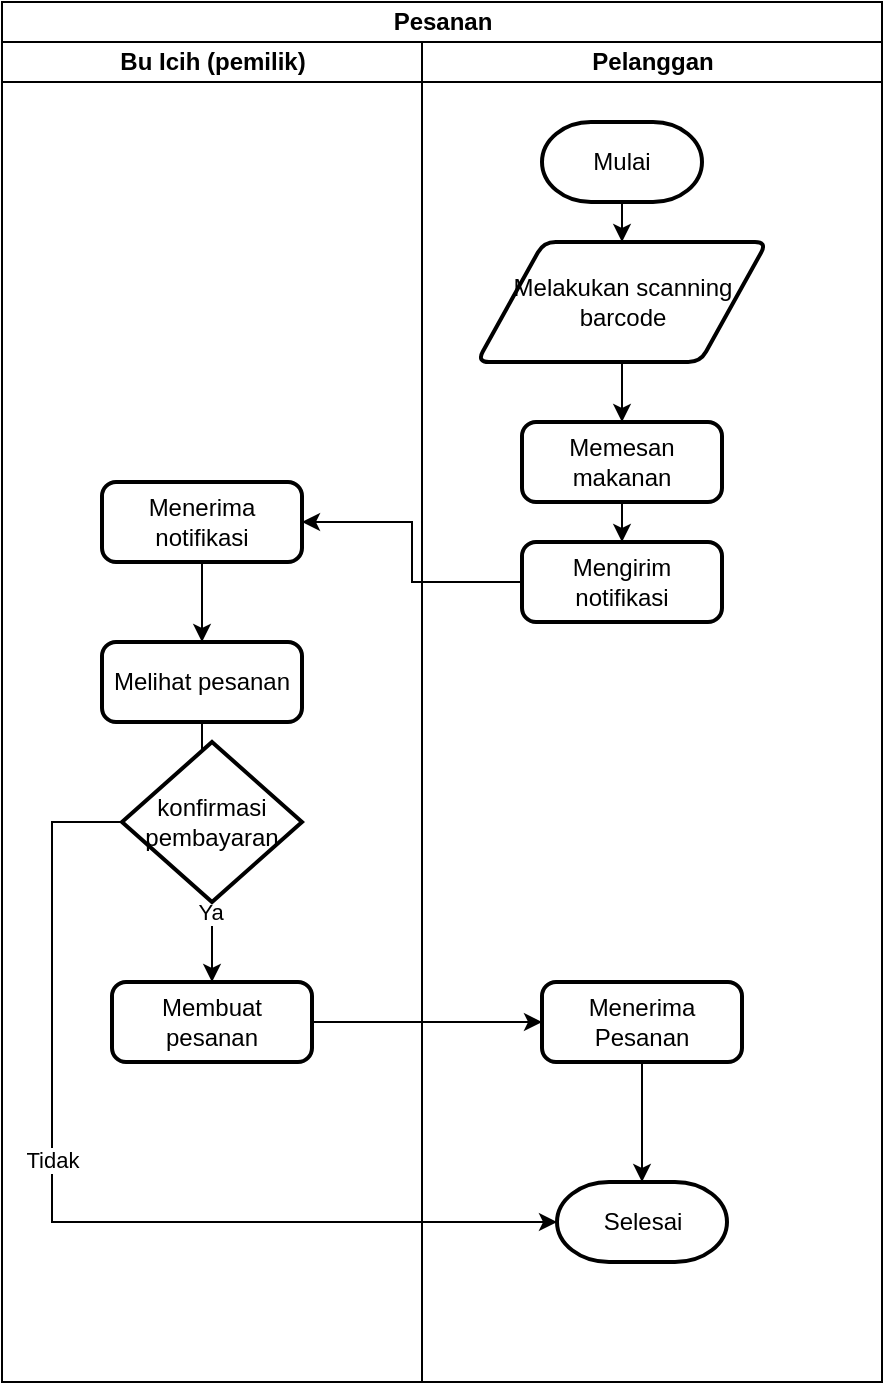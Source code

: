 <mxfile version="27.1.6">
  <diagram name="Halaman-1" id="eJgpmYVkDUaj_WI06kef">
    <mxGraphModel dx="992" dy="670" grid="1" gridSize="10" guides="1" tooltips="1" connect="1" arrows="1" fold="1" page="1" pageScale="1" pageWidth="850" pageHeight="1100" math="0" shadow="0">
      <root>
        <mxCell id="0" />
        <mxCell id="1" parent="0" />
        <mxCell id="p7OLvs-Zq9FGusVmI9KH-118" value="Pesanan" style="swimlane;childLayout=stackLayout;resizeParent=1;resizeParentMax=0;startSize=20;html=1;" vertex="1" parent="1">
          <mxGeometry x="205.0" y="80" width="440" height="690" as="geometry" />
        </mxCell>
        <mxCell id="p7OLvs-Zq9FGusVmI9KH-119" value="Bu Icih (pemilik)" style="swimlane;startSize=20;html=1;" vertex="1" parent="p7OLvs-Zq9FGusVmI9KH-118">
          <mxGeometry y="20" width="210" height="670" as="geometry" />
        </mxCell>
        <mxCell id="p7OLvs-Zq9FGusVmI9KH-132" value="" style="edgeStyle=orthogonalEdgeStyle;rounded=0;orthogonalLoop=1;jettySize=auto;html=1;" edge="1" parent="p7OLvs-Zq9FGusVmI9KH-119" source="p7OLvs-Zq9FGusVmI9KH-128" target="p7OLvs-Zq9FGusVmI9KH-131">
          <mxGeometry relative="1" as="geometry" />
        </mxCell>
        <mxCell id="p7OLvs-Zq9FGusVmI9KH-128" value="Menerima notifikasi" style="rounded=1;whiteSpace=wrap;html=1;absoluteArcSize=1;arcSize=14;strokeWidth=2;" vertex="1" parent="p7OLvs-Zq9FGusVmI9KH-119">
          <mxGeometry x="50.0" y="220" width="100" height="40" as="geometry" />
        </mxCell>
        <mxCell id="p7OLvs-Zq9FGusVmI9KH-135" value="" style="edgeStyle=orthogonalEdgeStyle;rounded=0;orthogonalLoop=1;jettySize=auto;html=1;" edge="1" parent="p7OLvs-Zq9FGusVmI9KH-119" source="p7OLvs-Zq9FGusVmI9KH-131" target="p7OLvs-Zq9FGusVmI9KH-134">
          <mxGeometry relative="1" as="geometry" />
        </mxCell>
        <mxCell id="p7OLvs-Zq9FGusVmI9KH-131" value="Melihat pesanan" style="rounded=1;whiteSpace=wrap;html=1;absoluteArcSize=1;arcSize=14;strokeWidth=2;" vertex="1" parent="p7OLvs-Zq9FGusVmI9KH-119">
          <mxGeometry x="50.0" y="300" width="100" height="40" as="geometry" />
        </mxCell>
        <mxCell id="p7OLvs-Zq9FGusVmI9KH-141" value="" style="edgeStyle=orthogonalEdgeStyle;rounded=0;orthogonalLoop=1;jettySize=auto;html=1;" edge="1" parent="p7OLvs-Zq9FGusVmI9KH-119" source="p7OLvs-Zq9FGusVmI9KH-134" target="p7OLvs-Zq9FGusVmI9KH-137">
          <mxGeometry relative="1" as="geometry" />
        </mxCell>
        <mxCell id="p7OLvs-Zq9FGusVmI9KH-143" value="Ya" style="edgeLabel;html=1;align=center;verticalAlign=middle;resizable=0;points=[];" vertex="1" connectable="0" parent="p7OLvs-Zq9FGusVmI9KH-141">
          <mxGeometry x="-0.768" y="-1" relative="1" as="geometry">
            <mxPoint as="offset" />
          </mxGeometry>
        </mxCell>
        <mxCell id="p7OLvs-Zq9FGusVmI9KH-134" value="konfirmasi pembayaran" style="strokeWidth=2;html=1;shape=mxgraph.flowchart.decision;whiteSpace=wrap;" vertex="1" parent="p7OLvs-Zq9FGusVmI9KH-119">
          <mxGeometry x="60.0" y="350" width="90" height="80" as="geometry" />
        </mxCell>
        <mxCell id="p7OLvs-Zq9FGusVmI9KH-137" value="Membuat pesanan" style="rounded=1;whiteSpace=wrap;html=1;absoluteArcSize=1;arcSize=14;strokeWidth=2;" vertex="1" parent="p7OLvs-Zq9FGusVmI9KH-119">
          <mxGeometry x="55.0" y="470" width="100" height="40" as="geometry" />
        </mxCell>
        <mxCell id="p7OLvs-Zq9FGusVmI9KH-120" value="Pelanggan" style="swimlane;startSize=20;html=1;" vertex="1" parent="p7OLvs-Zq9FGusVmI9KH-118">
          <mxGeometry x="210" y="20" width="230" height="670" as="geometry" />
        </mxCell>
        <mxCell id="p7OLvs-Zq9FGusVmI9KH-155" value="" style="edgeStyle=orthogonalEdgeStyle;rounded=0;orthogonalLoop=1;jettySize=auto;html=1;" edge="1" parent="p7OLvs-Zq9FGusVmI9KH-120" source="p7OLvs-Zq9FGusVmI9KH-122" target="p7OLvs-Zq9FGusVmI9KH-152">
          <mxGeometry relative="1" as="geometry" />
        </mxCell>
        <mxCell id="p7OLvs-Zq9FGusVmI9KH-122" value="Mulai" style="strokeWidth=2;html=1;shape=mxgraph.flowchart.terminator;whiteSpace=wrap;" vertex="1" parent="p7OLvs-Zq9FGusVmI9KH-120">
          <mxGeometry x="60" y="40" width="80" height="40" as="geometry" />
        </mxCell>
        <mxCell id="p7OLvs-Zq9FGusVmI9KH-130" value="" style="edgeStyle=orthogonalEdgeStyle;rounded=0;orthogonalLoop=1;jettySize=auto;html=1;" edge="1" parent="p7OLvs-Zq9FGusVmI9KH-120" source="p7OLvs-Zq9FGusVmI9KH-126" target="p7OLvs-Zq9FGusVmI9KH-127">
          <mxGeometry relative="1" as="geometry" />
        </mxCell>
        <mxCell id="p7OLvs-Zq9FGusVmI9KH-126" value="Memesan makanan" style="rounded=1;whiteSpace=wrap;html=1;absoluteArcSize=1;arcSize=14;strokeWidth=2;" vertex="1" parent="p7OLvs-Zq9FGusVmI9KH-120">
          <mxGeometry x="50.0" y="190" width="100" height="40" as="geometry" />
        </mxCell>
        <mxCell id="p7OLvs-Zq9FGusVmI9KH-127" value="Mengirim notifikasi" style="rounded=1;whiteSpace=wrap;html=1;absoluteArcSize=1;arcSize=14;strokeWidth=2;" vertex="1" parent="p7OLvs-Zq9FGusVmI9KH-120">
          <mxGeometry x="50.0" y="250" width="100" height="40" as="geometry" />
        </mxCell>
        <mxCell id="p7OLvs-Zq9FGusVmI9KH-146" value="Selesai" style="strokeWidth=2;html=1;shape=mxgraph.flowchart.terminator;whiteSpace=wrap;" vertex="1" parent="p7OLvs-Zq9FGusVmI9KH-120">
          <mxGeometry x="67.5" y="570" width="85" height="40" as="geometry" />
        </mxCell>
        <mxCell id="p7OLvs-Zq9FGusVmI9KH-154" value="" style="edgeStyle=orthogonalEdgeStyle;rounded=0;orthogonalLoop=1;jettySize=auto;html=1;" edge="1" parent="p7OLvs-Zq9FGusVmI9KH-120" source="p7OLvs-Zq9FGusVmI9KH-152" target="p7OLvs-Zq9FGusVmI9KH-126">
          <mxGeometry relative="1" as="geometry" />
        </mxCell>
        <mxCell id="p7OLvs-Zq9FGusVmI9KH-152" value="Melakukan scanning barcode" style="shape=parallelogram;html=1;strokeWidth=2;perimeter=parallelogramPerimeter;whiteSpace=wrap;rounded=1;arcSize=12;size=0.23;" vertex="1" parent="p7OLvs-Zq9FGusVmI9KH-120">
          <mxGeometry x="27.5" y="100" width="145" height="60" as="geometry" />
        </mxCell>
        <mxCell id="p7OLvs-Zq9FGusVmI9KH-159" value="" style="edgeStyle=orthogonalEdgeStyle;rounded=0;orthogonalLoop=1;jettySize=auto;html=1;" edge="1" parent="p7OLvs-Zq9FGusVmI9KH-120" source="p7OLvs-Zq9FGusVmI9KH-157" target="p7OLvs-Zq9FGusVmI9KH-146">
          <mxGeometry relative="1" as="geometry" />
        </mxCell>
        <mxCell id="p7OLvs-Zq9FGusVmI9KH-157" value="Menerima Pesanan" style="rounded=1;whiteSpace=wrap;html=1;absoluteArcSize=1;arcSize=14;strokeWidth=2;" vertex="1" parent="p7OLvs-Zq9FGusVmI9KH-120">
          <mxGeometry x="60.0" y="470" width="100" height="40" as="geometry" />
        </mxCell>
        <mxCell id="p7OLvs-Zq9FGusVmI9KH-129" value="" style="edgeStyle=orthogonalEdgeStyle;rounded=0;orthogonalLoop=1;jettySize=auto;html=1;" edge="1" parent="p7OLvs-Zq9FGusVmI9KH-118" source="p7OLvs-Zq9FGusVmI9KH-127" target="p7OLvs-Zq9FGusVmI9KH-128">
          <mxGeometry relative="1" as="geometry" />
        </mxCell>
        <mxCell id="p7OLvs-Zq9FGusVmI9KH-149" style="edgeStyle=orthogonalEdgeStyle;rounded=0;orthogonalLoop=1;jettySize=auto;html=1;entryX=0;entryY=0.5;entryDx=0;entryDy=0;entryPerimeter=0;" edge="1" parent="p7OLvs-Zq9FGusVmI9KH-118" source="p7OLvs-Zq9FGusVmI9KH-134" target="p7OLvs-Zq9FGusVmI9KH-146">
          <mxGeometry relative="1" as="geometry">
            <Array as="points">
              <mxPoint x="25" y="410" />
              <mxPoint x="25" y="610" />
            </Array>
          </mxGeometry>
        </mxCell>
        <mxCell id="p7OLvs-Zq9FGusVmI9KH-150" value="Tidak" style="edgeLabel;html=1;align=center;verticalAlign=middle;resizable=0;points=[];" vertex="1" connectable="0" parent="p7OLvs-Zq9FGusVmI9KH-149">
          <mxGeometry x="-0.164" relative="1" as="geometry">
            <mxPoint as="offset" />
          </mxGeometry>
        </mxCell>
        <mxCell id="p7OLvs-Zq9FGusVmI9KH-158" value="" style="edgeStyle=orthogonalEdgeStyle;rounded=0;orthogonalLoop=1;jettySize=auto;html=1;" edge="1" parent="p7OLvs-Zq9FGusVmI9KH-118" source="p7OLvs-Zq9FGusVmI9KH-137" target="p7OLvs-Zq9FGusVmI9KH-157">
          <mxGeometry relative="1" as="geometry" />
        </mxCell>
      </root>
    </mxGraphModel>
  </diagram>
</mxfile>

